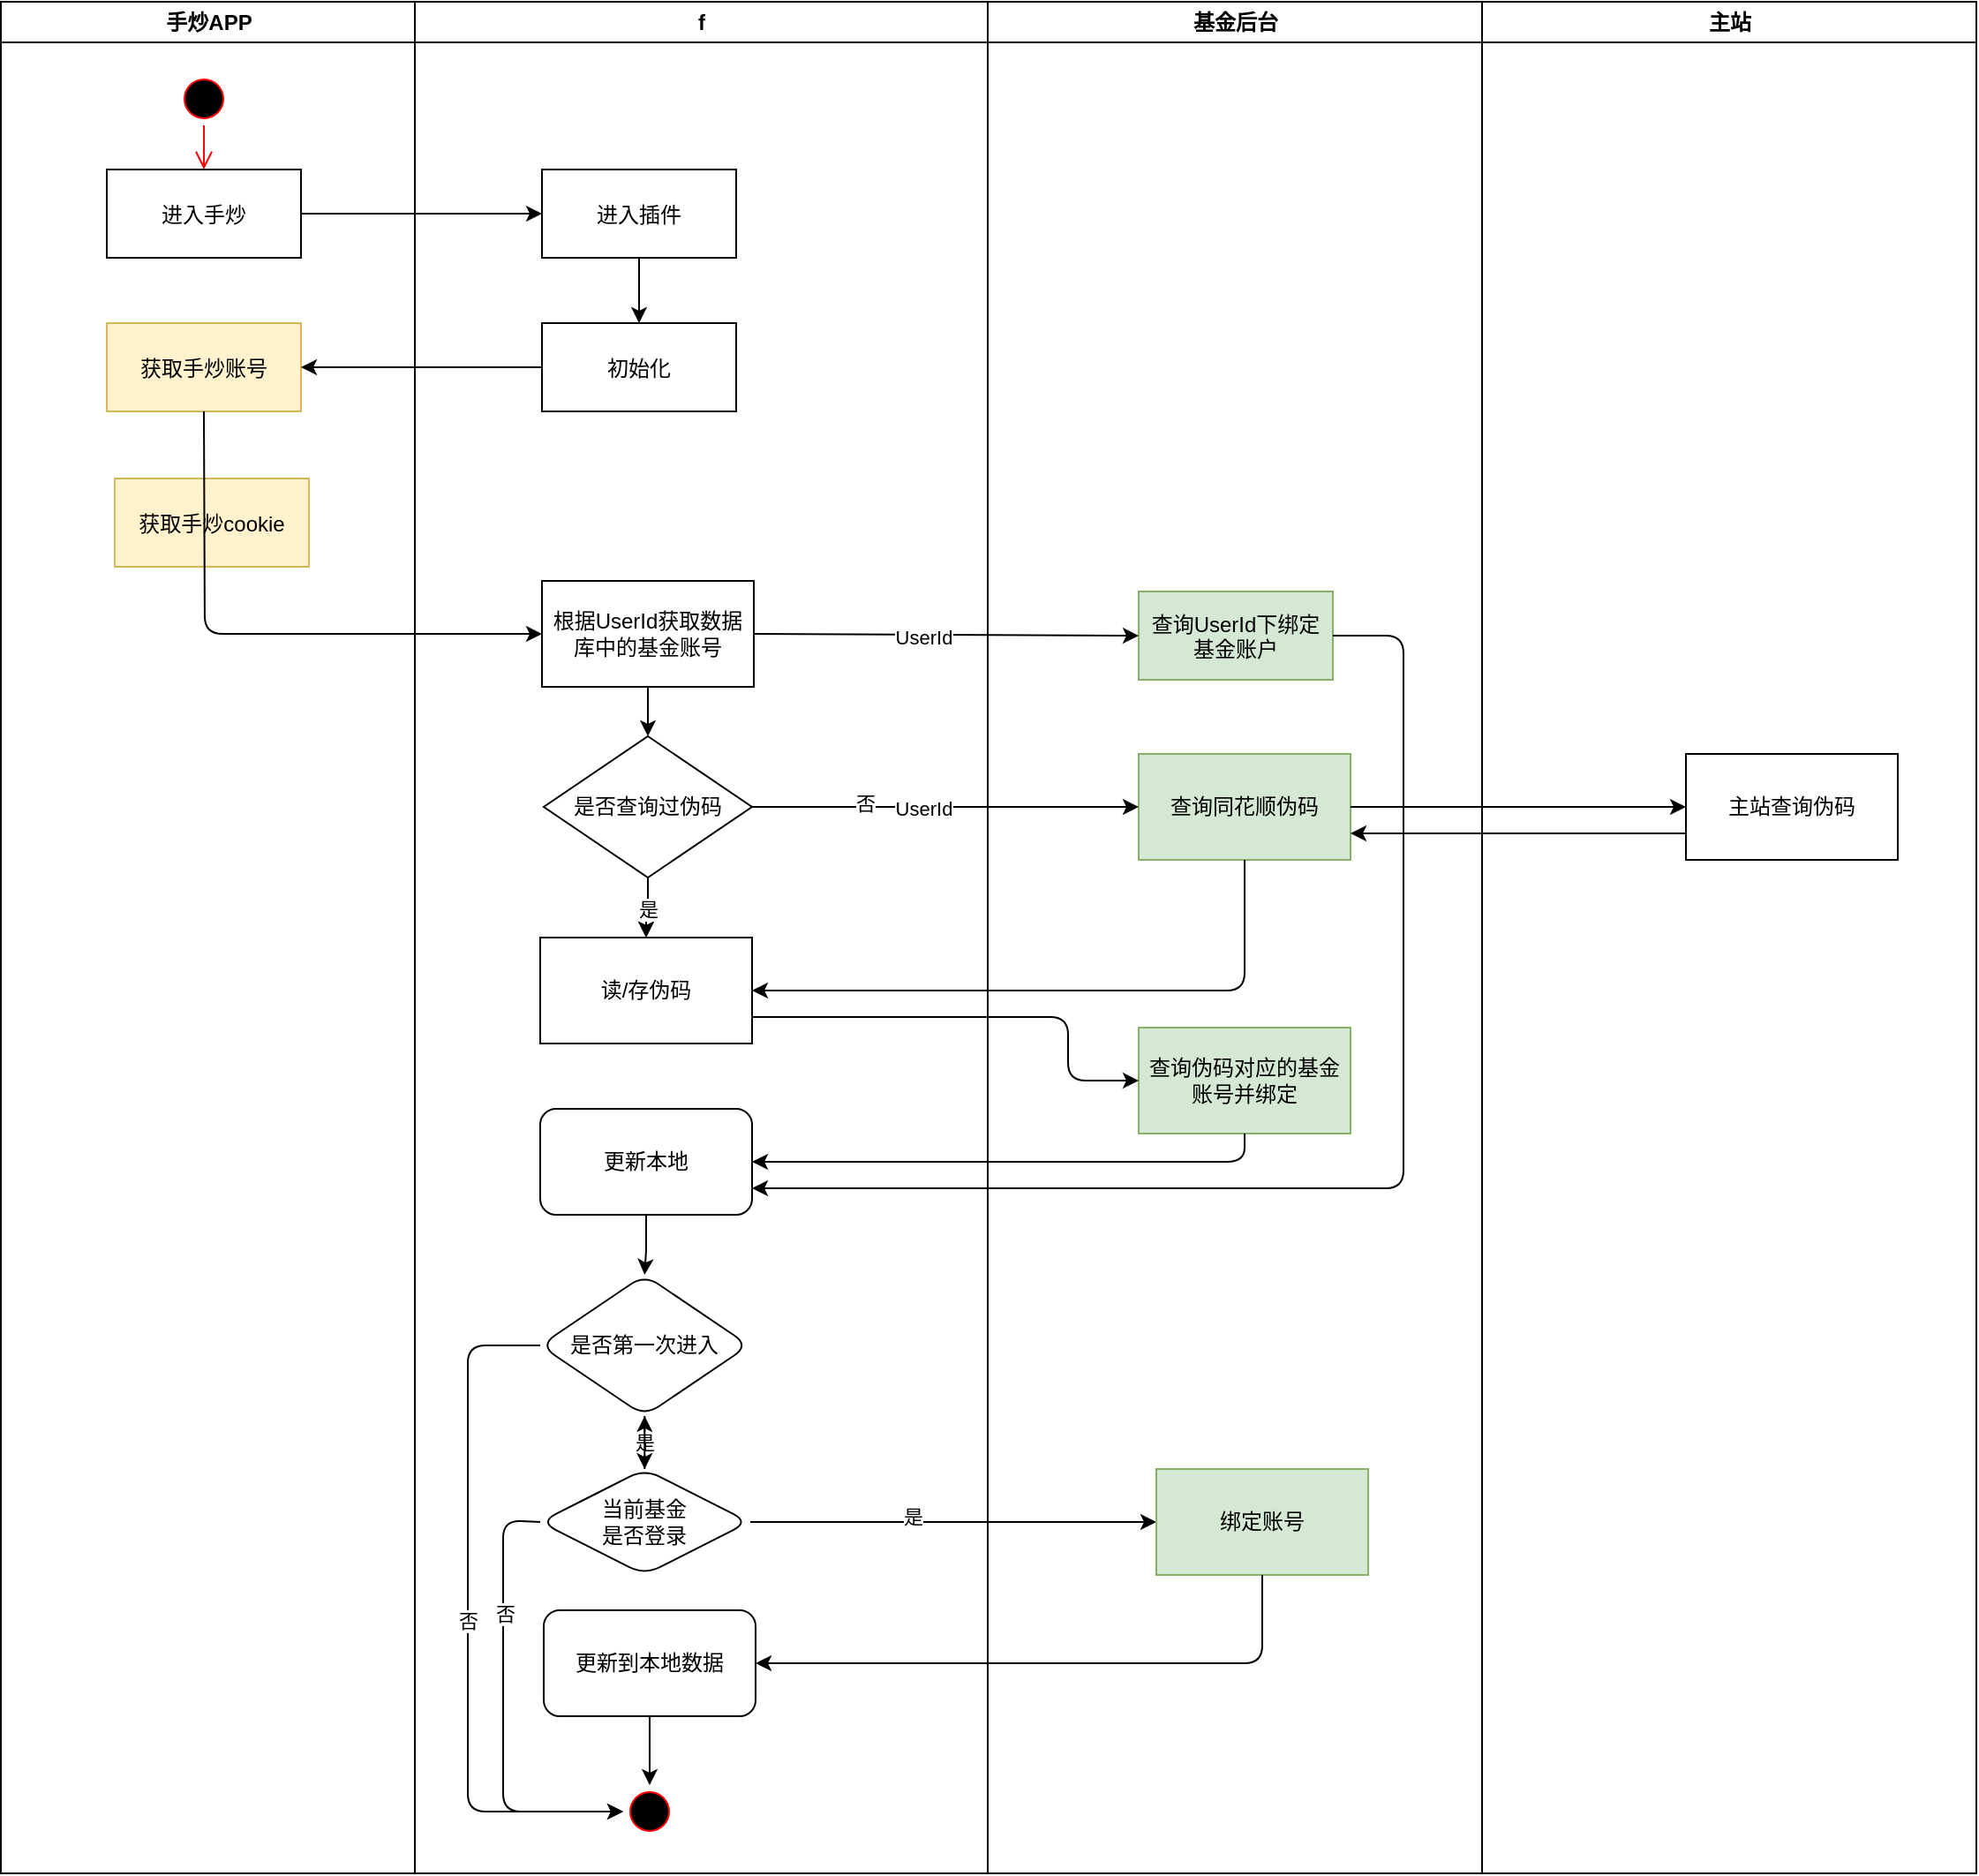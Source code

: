 <mxfile version="14.9.9" type="github">
  <diagram name="Page-1" id="e7e014a7-5840-1c2e-5031-d8a46d1fe8dd">
    <mxGraphModel dx="2591" dy="745" grid="1" gridSize="10" guides="1" tooltips="1" connect="1" arrows="1" fold="1" page="1" pageScale="1" pageWidth="1169" pageHeight="826" background="none" math="0" shadow="0">
      <root>
        <mxCell id="0" />
        <mxCell id="1" parent="0" />
        <mxCell id="2" value="f" style="swimlane;whiteSpace=wrap" parent="1" vertex="1">
          <mxGeometry x="120" y="20" width="324.5" height="1060" as="geometry" />
        </mxCell>
        <mxCell id="Wns041IuqCWwAr4T5Os7-53" value="" style="edgeStyle=orthogonalEdgeStyle;rounded=0;orthogonalLoop=1;jettySize=auto;html=1;" edge="1" parent="2" source="7" target="8">
          <mxGeometry relative="1" as="geometry" />
        </mxCell>
        <mxCell id="7" value="进入插件" style="" parent="2" vertex="1">
          <mxGeometry x="72" y="95" width="110" height="50" as="geometry" />
        </mxCell>
        <mxCell id="8" value="初始化" style="" parent="2" vertex="1">
          <mxGeometry x="72" y="182" width="110" height="50" as="geometry" />
        </mxCell>
        <mxCell id="Wns041IuqCWwAr4T5Os7-78" value="" style="edgeStyle=orthogonalEdgeStyle;rounded=0;orthogonalLoop=1;jettySize=auto;html=1;" edge="1" parent="2" source="Wns041IuqCWwAr4T5Os7-67" target="Wns041IuqCWwAr4T5Os7-77">
          <mxGeometry relative="1" as="geometry" />
        </mxCell>
        <mxCell id="Wns041IuqCWwAr4T5Os7-67" value="根据UserId获取数据库中的基金账号" style="whiteSpace=wrap;html=1;" vertex="1" parent="2">
          <mxGeometry x="72" y="328" width="120" height="60" as="geometry" />
        </mxCell>
        <mxCell id="Wns041IuqCWwAr4T5Os7-128" value="" style="edgeStyle=orthogonalEdgeStyle;rounded=0;orthogonalLoop=1;jettySize=auto;html=1;" edge="1" parent="2" source="Wns041IuqCWwAr4T5Os7-77" target="Wns041IuqCWwAr4T5Os7-127">
          <mxGeometry relative="1" as="geometry" />
        </mxCell>
        <mxCell id="Wns041IuqCWwAr4T5Os7-130" value="是" style="edgeStyle=orthogonalEdgeStyle;rounded=0;orthogonalLoop=1;jettySize=auto;html=1;" edge="1" parent="2" source="Wns041IuqCWwAr4T5Os7-77" target="Wns041IuqCWwAr4T5Os7-127">
          <mxGeometry relative="1" as="geometry" />
        </mxCell>
        <mxCell id="Wns041IuqCWwAr4T5Os7-77" value="是否查询过伪码" style="rhombus;whiteSpace=wrap;html=1;" vertex="1" parent="2">
          <mxGeometry x="73" y="416" width="118" height="80" as="geometry" />
        </mxCell>
        <mxCell id="Wns041IuqCWwAr4T5Os7-104" value="" style="edgeStyle=orthogonalEdgeStyle;rounded=0;orthogonalLoop=1;jettySize=auto;html=1;" edge="1" parent="2" source="Wns041IuqCWwAr4T5Os7-99" target="Wns041IuqCWwAr4T5Os7-103">
          <mxGeometry relative="1" as="geometry" />
        </mxCell>
        <mxCell id="Wns041IuqCWwAr4T5Os7-99" value="更新本地" style="rounded=1;whiteSpace=wrap;html=1;" vertex="1" parent="2">
          <mxGeometry x="71" y="627" width="120" height="60" as="geometry" />
        </mxCell>
        <mxCell id="Wns041IuqCWwAr4T5Os7-103" value="是否第一次进入" style="rhombus;whiteSpace=wrap;html=1;rounded=1;" vertex="1" parent="2">
          <mxGeometry x="71" y="721" width="118.25" height="80" as="geometry" />
        </mxCell>
        <mxCell id="Wns041IuqCWwAr4T5Os7-109" value="是" style="edgeStyle=orthogonalEdgeStyle;rounded=0;orthogonalLoop=1;jettySize=auto;html=1;" edge="1" parent="2" source="Wns041IuqCWwAr4T5Os7-107" target="Wns041IuqCWwAr4T5Os7-103">
          <mxGeometry relative="1" as="geometry" />
        </mxCell>
        <mxCell id="Wns041IuqCWwAr4T5Os7-107" value="当前基金&lt;br&gt;是否登录" style="rhombus;whiteSpace=wrap;html=1;rounded=1;" vertex="1" parent="2">
          <mxGeometry x="71" y="831" width="118.25" height="60" as="geometry" />
        </mxCell>
        <mxCell id="Wns041IuqCWwAr4T5Os7-108" value="" style="edgeStyle=orthogonalEdgeStyle;rounded=0;orthogonalLoop=1;jettySize=auto;html=1;" edge="1" parent="2" source="Wns041IuqCWwAr4T5Os7-103" target="Wns041IuqCWwAr4T5Os7-107">
          <mxGeometry relative="1" as="geometry" />
        </mxCell>
        <mxCell id="Wns041IuqCWwAr4T5Os7-113" value="" style="endArrow=classic;html=1;entryX=0;entryY=0.5;entryDx=0;entryDy=0;" edge="1" parent="2" target="Wns041IuqCWwAr4T5Os7-112">
          <mxGeometry width="50" height="50" relative="1" as="geometry">
            <mxPoint x="190" y="861" as="sourcePoint" />
            <mxPoint x="260" y="861" as="targetPoint" />
          </mxGeometry>
        </mxCell>
        <mxCell id="Wns041IuqCWwAr4T5Os7-114" value="是" style="edgeLabel;html=1;align=center;verticalAlign=middle;resizable=0;points=[];" vertex="1" connectable="0" parent="Wns041IuqCWwAr4T5Os7-113">
          <mxGeometry x="-0.2" y="3" relative="1" as="geometry">
            <mxPoint as="offset" />
          </mxGeometry>
        </mxCell>
        <mxCell id="Wns041IuqCWwAr4T5Os7-121" value="" style="edgeStyle=orthogonalEdgeStyle;rounded=0;orthogonalLoop=1;jettySize=auto;html=1;" edge="1" parent="2" source="Wns041IuqCWwAr4T5Os7-115" target="Wns041IuqCWwAr4T5Os7-120">
          <mxGeometry relative="1" as="geometry" />
        </mxCell>
        <mxCell id="Wns041IuqCWwAr4T5Os7-115" value="更新到本地数据" style="rounded=1;whiteSpace=wrap;html=1;" vertex="1" parent="2">
          <mxGeometry x="73" y="911" width="120" height="60" as="geometry" />
        </mxCell>
        <mxCell id="Wns041IuqCWwAr4T5Os7-120" value="" style="ellipse;shape=startState;fillColor=#000000;strokeColor=#ff0000;" vertex="1" parent="2">
          <mxGeometry x="118" y="1010" width="30" height="30" as="geometry" />
        </mxCell>
        <mxCell id="Wns041IuqCWwAr4T5Os7-122" value="" style="endArrow=classic;html=1;entryX=0;entryY=0.5;entryDx=0;entryDy=0;exitX=0;exitY=0.5;exitDx=0;exitDy=0;" edge="1" parent="2" source="Wns041IuqCWwAr4T5Os7-103" target="Wns041IuqCWwAr4T5Os7-120">
          <mxGeometry width="50" height="50" relative="1" as="geometry">
            <mxPoint x="20" y="790" as="sourcePoint" />
            <mxPoint x="70" y="740" as="targetPoint" />
            <Array as="points">
              <mxPoint x="30" y="761" />
              <mxPoint x="30" y="1025" />
            </Array>
          </mxGeometry>
        </mxCell>
        <mxCell id="Wns041IuqCWwAr4T5Os7-124" value="否" style="edgeLabel;html=1;align=center;verticalAlign=middle;resizable=0;points=[];" vertex="1" connectable="0" parent="Wns041IuqCWwAr4T5Os7-122">
          <mxGeometry x="0.003" relative="1" as="geometry">
            <mxPoint as="offset" />
          </mxGeometry>
        </mxCell>
        <mxCell id="Wns041IuqCWwAr4T5Os7-123" value="" style="endArrow=classic;html=1;entryX=0;entryY=0.5;entryDx=0;entryDy=0;exitX=0;exitY=0.5;exitDx=0;exitDy=0;" edge="1" parent="2" source="Wns041IuqCWwAr4T5Os7-107" target="Wns041IuqCWwAr4T5Os7-120">
          <mxGeometry width="50" height="50" relative="1" as="geometry">
            <mxPoint x="30" y="750" as="sourcePoint" />
            <mxPoint x="80" y="700" as="targetPoint" />
            <Array as="points">
              <mxPoint x="50" y="860" />
              <mxPoint x="50" y="1025" />
            </Array>
          </mxGeometry>
        </mxCell>
        <mxCell id="Wns041IuqCWwAr4T5Os7-125" value="否" style="edgeLabel;html=1;align=center;verticalAlign=middle;resizable=0;points=[];" vertex="1" connectable="0" parent="Wns041IuqCWwAr4T5Os7-123">
          <mxGeometry x="-0.417" y="1" relative="1" as="geometry">
            <mxPoint as="offset" />
          </mxGeometry>
        </mxCell>
        <mxCell id="Wns041IuqCWwAr4T5Os7-127" value="读/存伪码" style="whiteSpace=wrap;html=1;" vertex="1" parent="2">
          <mxGeometry x="71" y="530" width="120" height="60" as="geometry" />
        </mxCell>
        <mxCell id="3" value="基金后台" style="swimlane;whiteSpace=wrap" parent="1" vertex="1">
          <mxGeometry x="444.5" y="20" width="280" height="1060" as="geometry" />
        </mxCell>
        <mxCell id="16" value="查询UserId下绑定&#xa;基金账户" style="fillColor=#d5e8d4;strokeColor=#82b366;" parent="3" vertex="1">
          <mxGeometry x="85.5" y="334" width="110" height="50" as="geometry" />
        </mxCell>
        <mxCell id="Wns041IuqCWwAr4T5Os7-79" value="查询同花顺伪码" style="rounded=0;whiteSpace=wrap;html=1;fillColor=#d5e8d4;strokeColor=#82b366;" vertex="1" parent="3">
          <mxGeometry x="85.5" y="426" width="120" height="60" as="geometry" />
        </mxCell>
        <mxCell id="Wns041IuqCWwAr4T5Os7-97" value="查询伪码对应的基金账号并绑定" style="rounded=0;whiteSpace=wrap;html=1;fillColor=#d5e8d4;strokeColor=#82b366;" vertex="1" parent="3">
          <mxGeometry x="85.5" y="581" width="120" height="60" as="geometry" />
        </mxCell>
        <mxCell id="Wns041IuqCWwAr4T5Os7-112" value="绑定账号" style="rounded=0;whiteSpace=wrap;html=1;fillColor=#d5e8d4;strokeColor=#82b366;" vertex="1" parent="3">
          <mxGeometry x="95.5" y="831" width="120" height="60" as="geometry" />
        </mxCell>
        <mxCell id="4" value="主站" style="swimlane;whiteSpace=wrap" parent="1" vertex="1">
          <mxGeometry x="724.5" y="20" width="280" height="1060" as="geometry" />
        </mxCell>
        <mxCell id="Wns041IuqCWwAr4T5Os7-83" value="主站查询伪码" style="rounded=0;whiteSpace=wrap;html=1;" vertex="1" parent="4">
          <mxGeometry x="115.5" y="426" width="120" height="60" as="geometry" />
        </mxCell>
        <mxCell id="Wns041IuqCWwAr4T5Os7-84" value="" style="endArrow=classic;html=1;entryX=0;entryY=0.5;entryDx=0;entryDy=0;" edge="1" parent="4" target="Wns041IuqCWwAr4T5Os7-83">
          <mxGeometry width="50" height="50" relative="1" as="geometry">
            <mxPoint x="-74.5" y="456" as="sourcePoint" />
            <mxPoint x="-4.5" y="424" as="targetPoint" />
          </mxGeometry>
        </mxCell>
        <mxCell id="Wns041IuqCWwAr4T5Os7-41" value="手炒APP" style="swimlane;whiteSpace=wrap" vertex="1" parent="1">
          <mxGeometry x="-114.5" y="20" width="234.5" height="1060" as="geometry" />
        </mxCell>
        <mxCell id="Wns041IuqCWwAr4T5Os7-42" value="" style="ellipse;shape=startState;fillColor=#000000;strokeColor=#ff0000;" vertex="1" parent="Wns041IuqCWwAr4T5Os7-41">
          <mxGeometry x="100" y="40" width="30" height="30" as="geometry" />
        </mxCell>
        <mxCell id="Wns041IuqCWwAr4T5Os7-43" value="" style="edgeStyle=elbowEdgeStyle;elbow=horizontal;verticalAlign=bottom;endArrow=open;endSize=8;strokeColor=#FF0000;endFill=1;rounded=0" edge="1" parent="Wns041IuqCWwAr4T5Os7-41" source="Wns041IuqCWwAr4T5Os7-42" target="Wns041IuqCWwAr4T5Os7-44">
          <mxGeometry x="100" y="40" as="geometry">
            <mxPoint x="115" y="110" as="targetPoint" />
          </mxGeometry>
        </mxCell>
        <mxCell id="Wns041IuqCWwAr4T5Os7-44" value="进入手炒" style="" vertex="1" parent="Wns041IuqCWwAr4T5Os7-41">
          <mxGeometry x="60" y="95" width="110" height="50" as="geometry" />
        </mxCell>
        <mxCell id="Wns041IuqCWwAr4T5Os7-45" value="获取手炒账号" style="fillColor=#fff2cc;strokeColor=#d6b656;" vertex="1" parent="Wns041IuqCWwAr4T5Os7-41">
          <mxGeometry x="60" y="182" width="110" height="50" as="geometry" />
        </mxCell>
        <mxCell id="Wns041IuqCWwAr4T5Os7-117" value="获取手炒cookie" style="fillColor=#fff2cc;strokeColor=#d6b656;" vertex="1" parent="Wns041IuqCWwAr4T5Os7-41">
          <mxGeometry x="64.5" y="270" width="110" height="50" as="geometry" />
        </mxCell>
        <mxCell id="Wns041IuqCWwAr4T5Os7-52" value="" style="endArrow=classic;html=1;exitX=1;exitY=0.5;exitDx=0;exitDy=0;entryX=0;entryY=0.5;entryDx=0;entryDy=0;" edge="1" parent="1" source="Wns041IuqCWwAr4T5Os7-44" target="7">
          <mxGeometry width="50" height="50" relative="1" as="geometry">
            <mxPoint x="60" y="187" as="sourcePoint" />
            <mxPoint x="220" y="137" as="targetPoint" />
          </mxGeometry>
        </mxCell>
        <mxCell id="Wns041IuqCWwAr4T5Os7-65" value="" style="endArrow=classic;html=1;exitX=1;exitY=0.5;exitDx=0;exitDy=0;entryX=0;entryY=0.5;entryDx=0;entryDy=0;" edge="1" parent="1" source="Wns041IuqCWwAr4T5Os7-67" target="16">
          <mxGeometry width="50" height="50" relative="1" as="geometry">
            <mxPoint x="350" y="338" as="sourcePoint" />
            <mxPoint x="400" y="288" as="targetPoint" />
          </mxGeometry>
        </mxCell>
        <mxCell id="Wns041IuqCWwAr4T5Os7-71" value="UserId" style="edgeLabel;html=1;align=center;verticalAlign=middle;resizable=0;points=[];" vertex="1" connectable="0" parent="Wns041IuqCWwAr4T5Os7-65">
          <mxGeometry x="-0.118" y="-1" relative="1" as="geometry">
            <mxPoint as="offset" />
          </mxGeometry>
        </mxCell>
        <mxCell id="Wns041IuqCWwAr4T5Os7-66" value="" style="endArrow=classic;html=1;entryX=1;entryY=0.5;entryDx=0;entryDy=0;exitX=0;exitY=0.5;exitDx=0;exitDy=0;" edge="1" parent="1" source="8" target="Wns041IuqCWwAr4T5Os7-45">
          <mxGeometry width="50" height="50" relative="1" as="geometry">
            <mxPoint x="290" y="387" as="sourcePoint" />
            <mxPoint x="340" y="337" as="targetPoint" />
          </mxGeometry>
        </mxCell>
        <mxCell id="Wns041IuqCWwAr4T5Os7-80" value="" style="endArrow=classic;html=1;entryX=0;entryY=0.5;entryDx=0;entryDy=0;exitX=1;exitY=0.5;exitDx=0;exitDy=0;" edge="1" parent="1" source="Wns041IuqCWwAr4T5Os7-77" target="Wns041IuqCWwAr4T5Os7-79">
          <mxGeometry width="50" height="50" relative="1" as="geometry">
            <mxPoint x="357" y="477" as="sourcePoint" />
            <mxPoint x="530" y="476.5" as="targetPoint" />
          </mxGeometry>
        </mxCell>
        <mxCell id="Wns041IuqCWwAr4T5Os7-81" value="UserId" style="edgeLabel;html=1;align=center;verticalAlign=middle;resizable=0;points=[];" vertex="1" connectable="0" parent="Wns041IuqCWwAr4T5Os7-80">
          <mxGeometry x="-0.118" y="-1" relative="1" as="geometry">
            <mxPoint as="offset" />
          </mxGeometry>
        </mxCell>
        <mxCell id="Wns041IuqCWwAr4T5Os7-82" value="否" style="edgeLabel;html=1;align=center;verticalAlign=middle;resizable=0;points=[];" vertex="1" connectable="0" parent="Wns041IuqCWwAr4T5Os7-80">
          <mxGeometry x="-0.421" y="2" relative="1" as="geometry">
            <mxPoint as="offset" />
          </mxGeometry>
        </mxCell>
        <mxCell id="Wns041IuqCWwAr4T5Os7-87" value="" style="endArrow=classic;html=1;exitX=1;exitY=0.5;exitDx=0;exitDy=0;entryX=1;entryY=0.75;entryDx=0;entryDy=0;" edge="1" parent="1" source="16" target="Wns041IuqCWwAr4T5Os7-99">
          <mxGeometry width="50" height="50" relative="1" as="geometry">
            <mxPoint x="680" y="379" as="sourcePoint" />
            <mxPoint x="250" y="536" as="targetPoint" />
            <Array as="points">
              <mxPoint x="680" y="379" />
              <mxPoint x="680" y="486" />
              <mxPoint x="680" y="692" />
            </Array>
          </mxGeometry>
        </mxCell>
        <mxCell id="Wns041IuqCWwAr4T5Os7-90" value="" style="edgeStyle=orthogonalEdgeStyle;rounded=0;orthogonalLoop=1;jettySize=auto;html=1;entryX=1;entryY=0.75;entryDx=0;entryDy=0;" edge="1" parent="1" source="Wns041IuqCWwAr4T5Os7-83" target="Wns041IuqCWwAr4T5Os7-79">
          <mxGeometry relative="1" as="geometry">
            <mxPoint x="900" y="541" as="targetPoint" />
            <Array as="points">
              <mxPoint x="790" y="491" />
              <mxPoint x="790" y="491" />
            </Array>
          </mxGeometry>
        </mxCell>
        <mxCell id="Wns041IuqCWwAr4T5Os7-96" value="" style="endArrow=classic;html=1;entryX=1;entryY=0.5;entryDx=0;entryDy=0;exitX=0.5;exitY=1;exitDx=0;exitDy=0;" edge="1" parent="1" source="Wns041IuqCWwAr4T5Os7-79" target="Wns041IuqCWwAr4T5Os7-127">
          <mxGeometry width="50" height="50" relative="1" as="geometry">
            <mxPoint x="520" y="641" as="sourcePoint" />
            <mxPoint x="433" y="580" as="targetPoint" />
            <Array as="points">
              <mxPoint x="590" y="580" />
            </Array>
          </mxGeometry>
        </mxCell>
        <mxCell id="Wns041IuqCWwAr4T5Os7-98" value="" style="endArrow=classic;html=1;entryX=0;entryY=0.5;entryDx=0;entryDy=0;exitX=1;exitY=0.75;exitDx=0;exitDy=0;" edge="1" parent="1" source="Wns041IuqCWwAr4T5Os7-127" target="Wns041IuqCWwAr4T5Os7-97">
          <mxGeometry width="50" height="50" relative="1" as="geometry">
            <mxPoint x="433" y="595" as="sourcePoint" />
            <mxPoint x="320" y="671" as="targetPoint" />
            <Array as="points">
              <mxPoint x="490" y="595" />
              <mxPoint x="490" y="631" />
            </Array>
          </mxGeometry>
        </mxCell>
        <mxCell id="Wns041IuqCWwAr4T5Os7-100" value="" style="endArrow=classic;html=1;entryX=1;entryY=0.5;entryDx=0;entryDy=0;exitX=0.5;exitY=1;exitDx=0;exitDy=0;" edge="1" parent="1" source="Wns041IuqCWwAr4T5Os7-97" target="Wns041IuqCWwAr4T5Os7-99">
          <mxGeometry width="50" height="50" relative="1" as="geometry">
            <mxPoint x="570" y="721" as="sourcePoint" />
            <mxPoint x="620" y="671" as="targetPoint" />
            <Array as="points">
              <mxPoint x="590" y="677" />
            </Array>
          </mxGeometry>
        </mxCell>
        <mxCell id="Wns041IuqCWwAr4T5Os7-116" value="" style="endArrow=classic;html=1;exitX=0.5;exitY=1;exitDx=0;exitDy=0;entryX=1;entryY=0.5;entryDx=0;entryDy=0;" edge="1" parent="1" source="Wns041IuqCWwAr4T5Os7-112" target="Wns041IuqCWwAr4T5Os7-115">
          <mxGeometry width="50" height="50" relative="1" as="geometry">
            <mxPoint x="610" y="991" as="sourcePoint" />
            <mxPoint x="660" y="941" as="targetPoint" />
            <Array as="points">
              <mxPoint x="600" y="961" />
            </Array>
          </mxGeometry>
        </mxCell>
        <mxCell id="Wns041IuqCWwAr4T5Os7-119" value="" style="endArrow=classic;html=1;entryX=0;entryY=0.5;entryDx=0;entryDy=0;exitX=0.5;exitY=1;exitDx=0;exitDy=0;" edge="1" parent="1" source="Wns041IuqCWwAr4T5Os7-45" target="Wns041IuqCWwAr4T5Os7-67">
          <mxGeometry width="50" height="50" relative="1" as="geometry">
            <mxPoint x="-10" y="440" as="sourcePoint" />
            <mxPoint x="40" y="390" as="targetPoint" />
            <Array as="points">
              <mxPoint x="1" y="378" />
            </Array>
          </mxGeometry>
        </mxCell>
      </root>
    </mxGraphModel>
  </diagram>
</mxfile>
